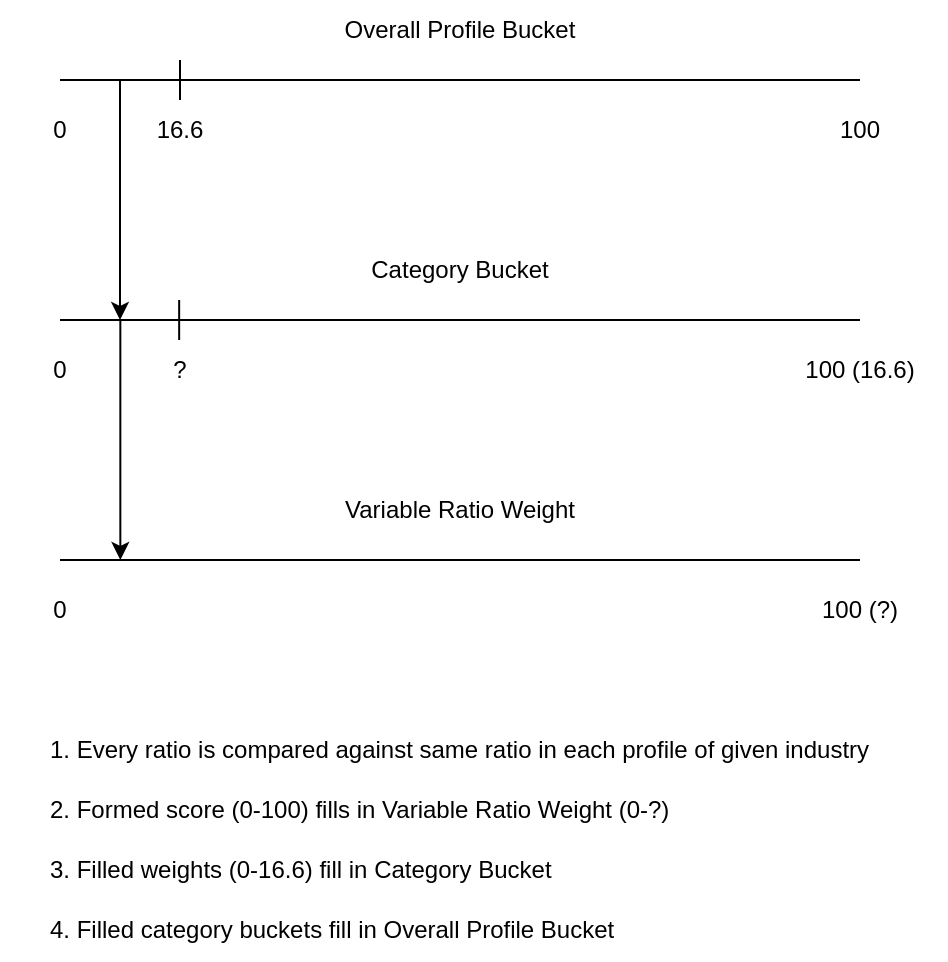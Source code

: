 <mxfile version="20.7.4" type="device"><diagram id="yGXDRVm9sPVIxPy6CcPN" name="Page-1"><mxGraphModel dx="954" dy="674" grid="1" gridSize="10" guides="1" tooltips="1" connect="1" arrows="1" fold="1" page="1" pageScale="1" pageWidth="827" pageHeight="1169" math="0" shadow="0"><root><mxCell id="0"/><mxCell id="1" parent="0"/><mxCell id="gmVBKKu-yPuEe7sT_hoz-1" value="" style="endArrow=none;html=1;rounded=0;strokeWidth=1;" edge="1" parent="1"><mxGeometry width="50" height="50" relative="1" as="geometry"><mxPoint x="80" y="80" as="sourcePoint"/><mxPoint x="480" y="80" as="targetPoint"/></mxGeometry></mxCell><mxCell id="gmVBKKu-yPuEe7sT_hoz-2" value="0" style="text;html=1;strokeColor=none;fillColor=none;align=center;verticalAlign=middle;whiteSpace=wrap;rounded=0;" vertex="1" parent="1"><mxGeometry x="50" y="90" width="60" height="30" as="geometry"/></mxCell><mxCell id="gmVBKKu-yPuEe7sT_hoz-3" value="100" style="text;html=1;strokeColor=none;fillColor=none;align=center;verticalAlign=middle;whiteSpace=wrap;rounded=0;" vertex="1" parent="1"><mxGeometry x="450" y="90" width="60" height="30" as="geometry"/></mxCell><mxCell id="gmVBKKu-yPuEe7sT_hoz-4" value="Overall Profile Bucket" style="text;html=1;strokeColor=none;fillColor=none;align=center;verticalAlign=middle;whiteSpace=wrap;rounded=0;" vertex="1" parent="1"><mxGeometry x="220" y="40" width="120" height="30" as="geometry"/></mxCell><mxCell id="gmVBKKu-yPuEe7sT_hoz-5" value="" style="endArrow=none;html=1;rounded=0;strokeWidth=1;" edge="1" parent="1"><mxGeometry width="50" height="50" relative="1" as="geometry"><mxPoint x="80" y="200" as="sourcePoint"/><mxPoint x="480" y="200" as="targetPoint"/></mxGeometry></mxCell><mxCell id="gmVBKKu-yPuEe7sT_hoz-6" value="0" style="text;html=1;strokeColor=none;fillColor=none;align=center;verticalAlign=middle;whiteSpace=wrap;rounded=0;" vertex="1" parent="1"><mxGeometry x="50" y="210" width="60" height="30" as="geometry"/></mxCell><mxCell id="gmVBKKu-yPuEe7sT_hoz-7" value="100 (16.6)" style="text;html=1;strokeColor=none;fillColor=none;align=center;verticalAlign=middle;whiteSpace=wrap;rounded=0;" vertex="1" parent="1"><mxGeometry x="450" y="210" width="60" height="30" as="geometry"/></mxCell><mxCell id="gmVBKKu-yPuEe7sT_hoz-8" value="Category Bucket" style="text;html=1;strokeColor=none;fillColor=none;align=center;verticalAlign=middle;whiteSpace=wrap;rounded=0;" vertex="1" parent="1"><mxGeometry x="220" y="160" width="120" height="30" as="geometry"/></mxCell><mxCell id="gmVBKKu-yPuEe7sT_hoz-10" value="" style="endArrow=none;html=1;rounded=0;strokeWidth=1;" edge="1" parent="1"><mxGeometry width="50" height="50" relative="1" as="geometry"><mxPoint x="140" y="90" as="sourcePoint"/><mxPoint x="140" y="70" as="targetPoint"/></mxGeometry></mxCell><mxCell id="gmVBKKu-yPuEe7sT_hoz-11" value="16.6" style="text;html=1;strokeColor=none;fillColor=none;align=center;verticalAlign=middle;whiteSpace=wrap;rounded=0;" vertex="1" parent="1"><mxGeometry x="110" y="90" width="60" height="30" as="geometry"/></mxCell><mxCell id="gmVBKKu-yPuEe7sT_hoz-12" value="" style="endArrow=classic;html=1;rounded=0;strokeWidth=1;" edge="1" parent="1"><mxGeometry width="50" height="50" relative="1" as="geometry"><mxPoint x="110" y="80" as="sourcePoint"/><mxPoint x="110" y="200" as="targetPoint"/></mxGeometry></mxCell><mxCell id="gmVBKKu-yPuEe7sT_hoz-13" value="" style="endArrow=none;html=1;rounded=0;strokeWidth=1;" edge="1" parent="1"><mxGeometry width="50" height="50" relative="1" as="geometry"><mxPoint x="80" y="320" as="sourcePoint"/><mxPoint x="480" y="320" as="targetPoint"/></mxGeometry></mxCell><mxCell id="gmVBKKu-yPuEe7sT_hoz-14" value="0" style="text;html=1;strokeColor=none;fillColor=none;align=center;verticalAlign=middle;whiteSpace=wrap;rounded=0;" vertex="1" parent="1"><mxGeometry x="50" y="330" width="60" height="30" as="geometry"/></mxCell><mxCell id="gmVBKKu-yPuEe7sT_hoz-15" value="100 (?)" style="text;html=1;strokeColor=none;fillColor=none;align=center;verticalAlign=middle;whiteSpace=wrap;rounded=0;" vertex="1" parent="1"><mxGeometry x="450" y="330" width="60" height="30" as="geometry"/></mxCell><mxCell id="gmVBKKu-yPuEe7sT_hoz-16" value="Variable Ratio Weight" style="text;html=1;strokeColor=none;fillColor=none;align=center;verticalAlign=middle;whiteSpace=wrap;rounded=0;" vertex="1" parent="1"><mxGeometry x="220" y="280" width="120" height="30" as="geometry"/></mxCell><mxCell id="gmVBKKu-yPuEe7sT_hoz-17" value="" style="endArrow=none;html=1;rounded=0;strokeWidth=1;" edge="1" parent="1"><mxGeometry width="50" height="50" relative="1" as="geometry"><mxPoint x="139.58" y="210" as="sourcePoint"/><mxPoint x="139.58" y="190" as="targetPoint"/></mxGeometry></mxCell><mxCell id="gmVBKKu-yPuEe7sT_hoz-18" value="?" style="text;html=1;strokeColor=none;fillColor=none;align=center;verticalAlign=middle;whiteSpace=wrap;rounded=0;" vertex="1" parent="1"><mxGeometry x="110" y="210" width="60" height="30" as="geometry"/></mxCell><mxCell id="gmVBKKu-yPuEe7sT_hoz-19" value="" style="endArrow=classic;html=1;rounded=0;strokeWidth=1;" edge="1" parent="1"><mxGeometry x="1" y="-45" width="50" height="50" relative="1" as="geometry"><mxPoint x="110.17" y="200" as="sourcePoint"/><mxPoint x="110.17" y="320" as="targetPoint"/><mxPoint x="25" y="40" as="offset"/></mxGeometry></mxCell><mxCell id="gmVBKKu-yPuEe7sT_hoz-21" value="1. Every ratio is compared against same ratio in each profile of given industry" style="text;html=1;strokeColor=none;fillColor=none;align=left;verticalAlign=middle;whiteSpace=wrap;rounded=0;" vertex="1" parent="1"><mxGeometry x="73" y="400" width="450" height="30" as="geometry"/></mxCell><mxCell id="gmVBKKu-yPuEe7sT_hoz-22" value="2. Formed score (0-100) fills in Variable Ratio Weight (0-?)" style="text;html=1;strokeColor=none;fillColor=none;align=left;verticalAlign=middle;whiteSpace=wrap;rounded=0;" vertex="1" parent="1"><mxGeometry x="73" y="430" width="450" height="30" as="geometry"/></mxCell><mxCell id="gmVBKKu-yPuEe7sT_hoz-23" value="3. Filled weights (0-16.6) fill in Category Bucket" style="text;html=1;strokeColor=none;fillColor=none;align=left;verticalAlign=middle;whiteSpace=wrap;rounded=0;" vertex="1" parent="1"><mxGeometry x="73" y="460" width="450" height="30" as="geometry"/></mxCell><mxCell id="gmVBKKu-yPuEe7sT_hoz-24" value="4. Filled category buckets fill in Overall Profile Bucket" style="text;html=1;strokeColor=none;fillColor=none;align=left;verticalAlign=middle;whiteSpace=wrap;rounded=0;" vertex="1" parent="1"><mxGeometry x="73" y="490" width="450" height="30" as="geometry"/></mxCell></root></mxGraphModel></diagram></mxfile>